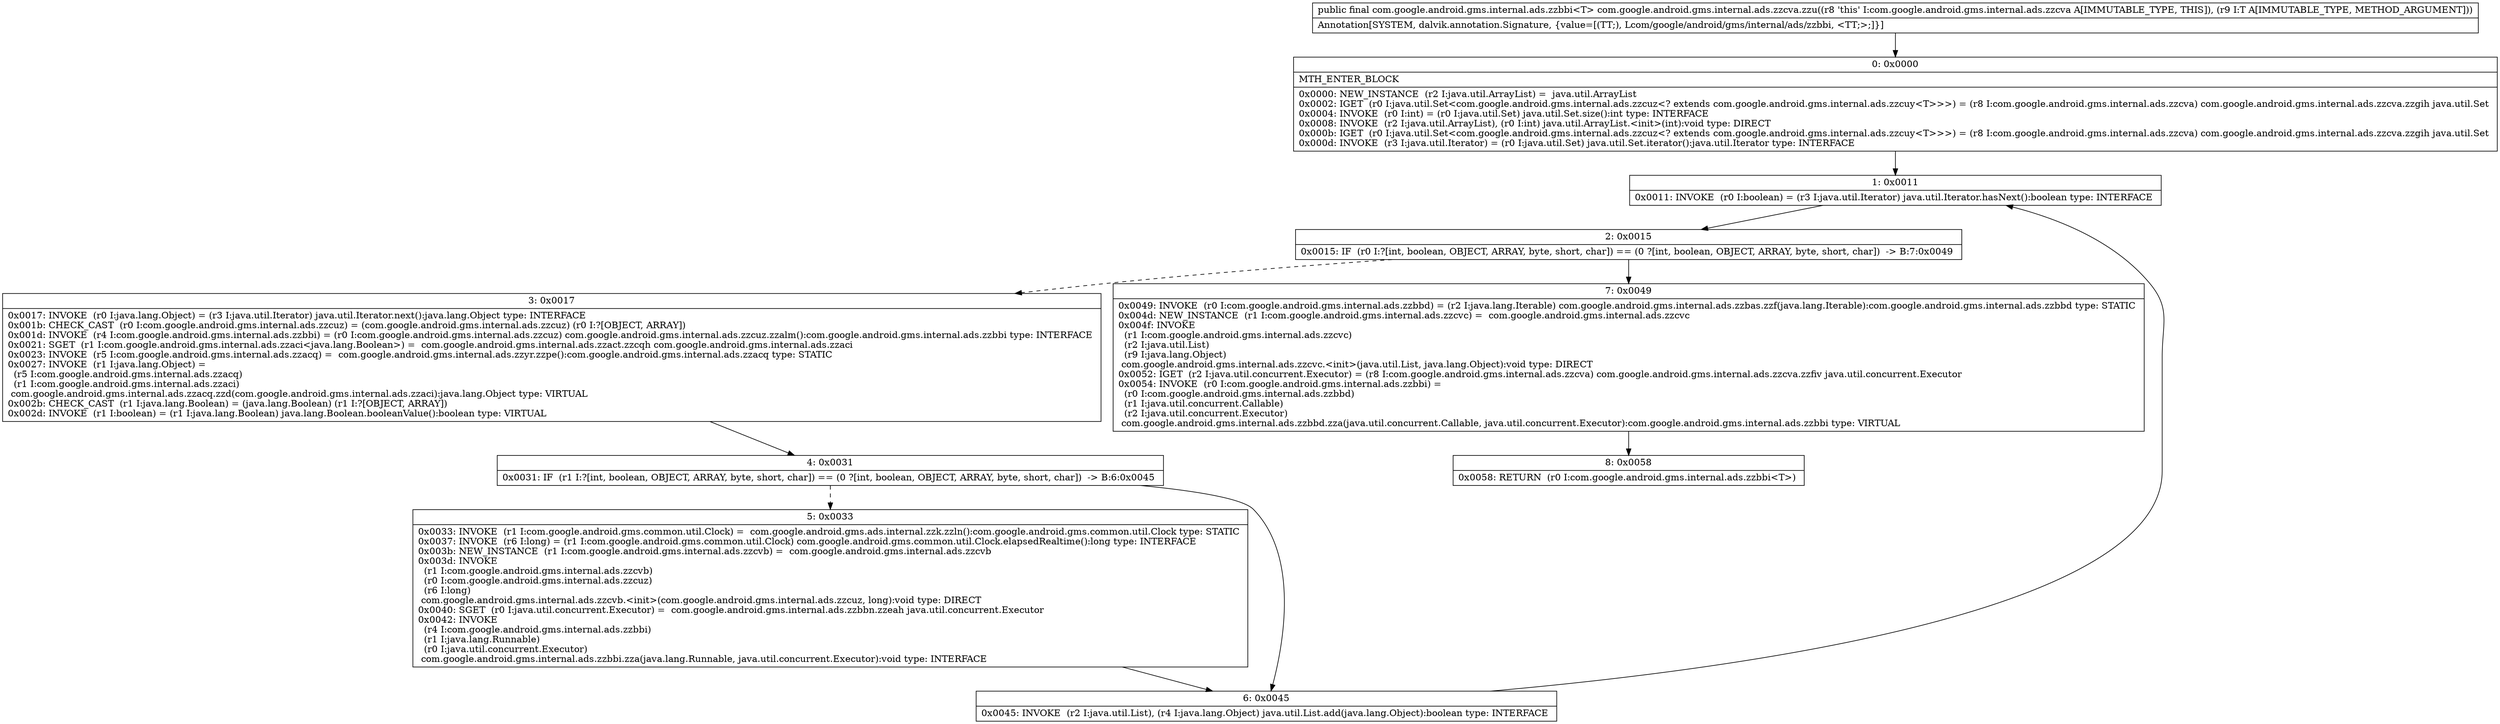 digraph "CFG forcom.google.android.gms.internal.ads.zzcva.zzu(Ljava\/lang\/Object;)Lcom\/google\/android\/gms\/internal\/ads\/zzbbi;" {
Node_0 [shape=record,label="{0\:\ 0x0000|MTH_ENTER_BLOCK\l|0x0000: NEW_INSTANCE  (r2 I:java.util.ArrayList) =  java.util.ArrayList \l0x0002: IGET  (r0 I:java.util.Set\<com.google.android.gms.internal.ads.zzcuz\<? extends com.google.android.gms.internal.ads.zzcuy\<T\>\>\>) = (r8 I:com.google.android.gms.internal.ads.zzcva) com.google.android.gms.internal.ads.zzcva.zzgih java.util.Set \l0x0004: INVOKE  (r0 I:int) = (r0 I:java.util.Set) java.util.Set.size():int type: INTERFACE \l0x0008: INVOKE  (r2 I:java.util.ArrayList), (r0 I:int) java.util.ArrayList.\<init\>(int):void type: DIRECT \l0x000b: IGET  (r0 I:java.util.Set\<com.google.android.gms.internal.ads.zzcuz\<? extends com.google.android.gms.internal.ads.zzcuy\<T\>\>\>) = (r8 I:com.google.android.gms.internal.ads.zzcva) com.google.android.gms.internal.ads.zzcva.zzgih java.util.Set \l0x000d: INVOKE  (r3 I:java.util.Iterator) = (r0 I:java.util.Set) java.util.Set.iterator():java.util.Iterator type: INTERFACE \l}"];
Node_1 [shape=record,label="{1\:\ 0x0011|0x0011: INVOKE  (r0 I:boolean) = (r3 I:java.util.Iterator) java.util.Iterator.hasNext():boolean type: INTERFACE \l}"];
Node_2 [shape=record,label="{2\:\ 0x0015|0x0015: IF  (r0 I:?[int, boolean, OBJECT, ARRAY, byte, short, char]) == (0 ?[int, boolean, OBJECT, ARRAY, byte, short, char])  \-\> B:7:0x0049 \l}"];
Node_3 [shape=record,label="{3\:\ 0x0017|0x0017: INVOKE  (r0 I:java.lang.Object) = (r3 I:java.util.Iterator) java.util.Iterator.next():java.lang.Object type: INTERFACE \l0x001b: CHECK_CAST  (r0 I:com.google.android.gms.internal.ads.zzcuz) = (com.google.android.gms.internal.ads.zzcuz) (r0 I:?[OBJECT, ARRAY]) \l0x001d: INVOKE  (r4 I:com.google.android.gms.internal.ads.zzbbi) = (r0 I:com.google.android.gms.internal.ads.zzcuz) com.google.android.gms.internal.ads.zzcuz.zzalm():com.google.android.gms.internal.ads.zzbbi type: INTERFACE \l0x0021: SGET  (r1 I:com.google.android.gms.internal.ads.zzaci\<java.lang.Boolean\>) =  com.google.android.gms.internal.ads.zzact.zzcqh com.google.android.gms.internal.ads.zzaci \l0x0023: INVOKE  (r5 I:com.google.android.gms.internal.ads.zzacq) =  com.google.android.gms.internal.ads.zzyr.zzpe():com.google.android.gms.internal.ads.zzacq type: STATIC \l0x0027: INVOKE  (r1 I:java.lang.Object) = \l  (r5 I:com.google.android.gms.internal.ads.zzacq)\l  (r1 I:com.google.android.gms.internal.ads.zzaci)\l com.google.android.gms.internal.ads.zzacq.zzd(com.google.android.gms.internal.ads.zzaci):java.lang.Object type: VIRTUAL \l0x002b: CHECK_CAST  (r1 I:java.lang.Boolean) = (java.lang.Boolean) (r1 I:?[OBJECT, ARRAY]) \l0x002d: INVOKE  (r1 I:boolean) = (r1 I:java.lang.Boolean) java.lang.Boolean.booleanValue():boolean type: VIRTUAL \l}"];
Node_4 [shape=record,label="{4\:\ 0x0031|0x0031: IF  (r1 I:?[int, boolean, OBJECT, ARRAY, byte, short, char]) == (0 ?[int, boolean, OBJECT, ARRAY, byte, short, char])  \-\> B:6:0x0045 \l}"];
Node_5 [shape=record,label="{5\:\ 0x0033|0x0033: INVOKE  (r1 I:com.google.android.gms.common.util.Clock) =  com.google.android.gms.ads.internal.zzk.zzln():com.google.android.gms.common.util.Clock type: STATIC \l0x0037: INVOKE  (r6 I:long) = (r1 I:com.google.android.gms.common.util.Clock) com.google.android.gms.common.util.Clock.elapsedRealtime():long type: INTERFACE \l0x003b: NEW_INSTANCE  (r1 I:com.google.android.gms.internal.ads.zzcvb) =  com.google.android.gms.internal.ads.zzcvb \l0x003d: INVOKE  \l  (r1 I:com.google.android.gms.internal.ads.zzcvb)\l  (r0 I:com.google.android.gms.internal.ads.zzcuz)\l  (r6 I:long)\l com.google.android.gms.internal.ads.zzcvb.\<init\>(com.google.android.gms.internal.ads.zzcuz, long):void type: DIRECT \l0x0040: SGET  (r0 I:java.util.concurrent.Executor) =  com.google.android.gms.internal.ads.zzbbn.zzeah java.util.concurrent.Executor \l0x0042: INVOKE  \l  (r4 I:com.google.android.gms.internal.ads.zzbbi)\l  (r1 I:java.lang.Runnable)\l  (r0 I:java.util.concurrent.Executor)\l com.google.android.gms.internal.ads.zzbbi.zza(java.lang.Runnable, java.util.concurrent.Executor):void type: INTERFACE \l}"];
Node_6 [shape=record,label="{6\:\ 0x0045|0x0045: INVOKE  (r2 I:java.util.List), (r4 I:java.lang.Object) java.util.List.add(java.lang.Object):boolean type: INTERFACE \l}"];
Node_7 [shape=record,label="{7\:\ 0x0049|0x0049: INVOKE  (r0 I:com.google.android.gms.internal.ads.zzbbd) = (r2 I:java.lang.Iterable) com.google.android.gms.internal.ads.zzbas.zzf(java.lang.Iterable):com.google.android.gms.internal.ads.zzbbd type: STATIC \l0x004d: NEW_INSTANCE  (r1 I:com.google.android.gms.internal.ads.zzcvc) =  com.google.android.gms.internal.ads.zzcvc \l0x004f: INVOKE  \l  (r1 I:com.google.android.gms.internal.ads.zzcvc)\l  (r2 I:java.util.List)\l  (r9 I:java.lang.Object)\l com.google.android.gms.internal.ads.zzcvc.\<init\>(java.util.List, java.lang.Object):void type: DIRECT \l0x0052: IGET  (r2 I:java.util.concurrent.Executor) = (r8 I:com.google.android.gms.internal.ads.zzcva) com.google.android.gms.internal.ads.zzcva.zzfiv java.util.concurrent.Executor \l0x0054: INVOKE  (r0 I:com.google.android.gms.internal.ads.zzbbi) = \l  (r0 I:com.google.android.gms.internal.ads.zzbbd)\l  (r1 I:java.util.concurrent.Callable)\l  (r2 I:java.util.concurrent.Executor)\l com.google.android.gms.internal.ads.zzbbd.zza(java.util.concurrent.Callable, java.util.concurrent.Executor):com.google.android.gms.internal.ads.zzbbi type: VIRTUAL \l}"];
Node_8 [shape=record,label="{8\:\ 0x0058|0x0058: RETURN  (r0 I:com.google.android.gms.internal.ads.zzbbi\<T\>) \l}"];
MethodNode[shape=record,label="{public final com.google.android.gms.internal.ads.zzbbi\<T\> com.google.android.gms.internal.ads.zzcva.zzu((r8 'this' I:com.google.android.gms.internal.ads.zzcva A[IMMUTABLE_TYPE, THIS]), (r9 I:T A[IMMUTABLE_TYPE, METHOD_ARGUMENT]))  | Annotation[SYSTEM, dalvik.annotation.Signature, \{value=[(TT;), Lcom\/google\/android\/gms\/internal\/ads\/zzbbi, \<TT;\>;]\}]\l}"];
MethodNode -> Node_0;
Node_0 -> Node_1;
Node_1 -> Node_2;
Node_2 -> Node_3[style=dashed];
Node_2 -> Node_7;
Node_3 -> Node_4;
Node_4 -> Node_5[style=dashed];
Node_4 -> Node_6;
Node_5 -> Node_6;
Node_6 -> Node_1;
Node_7 -> Node_8;
}

